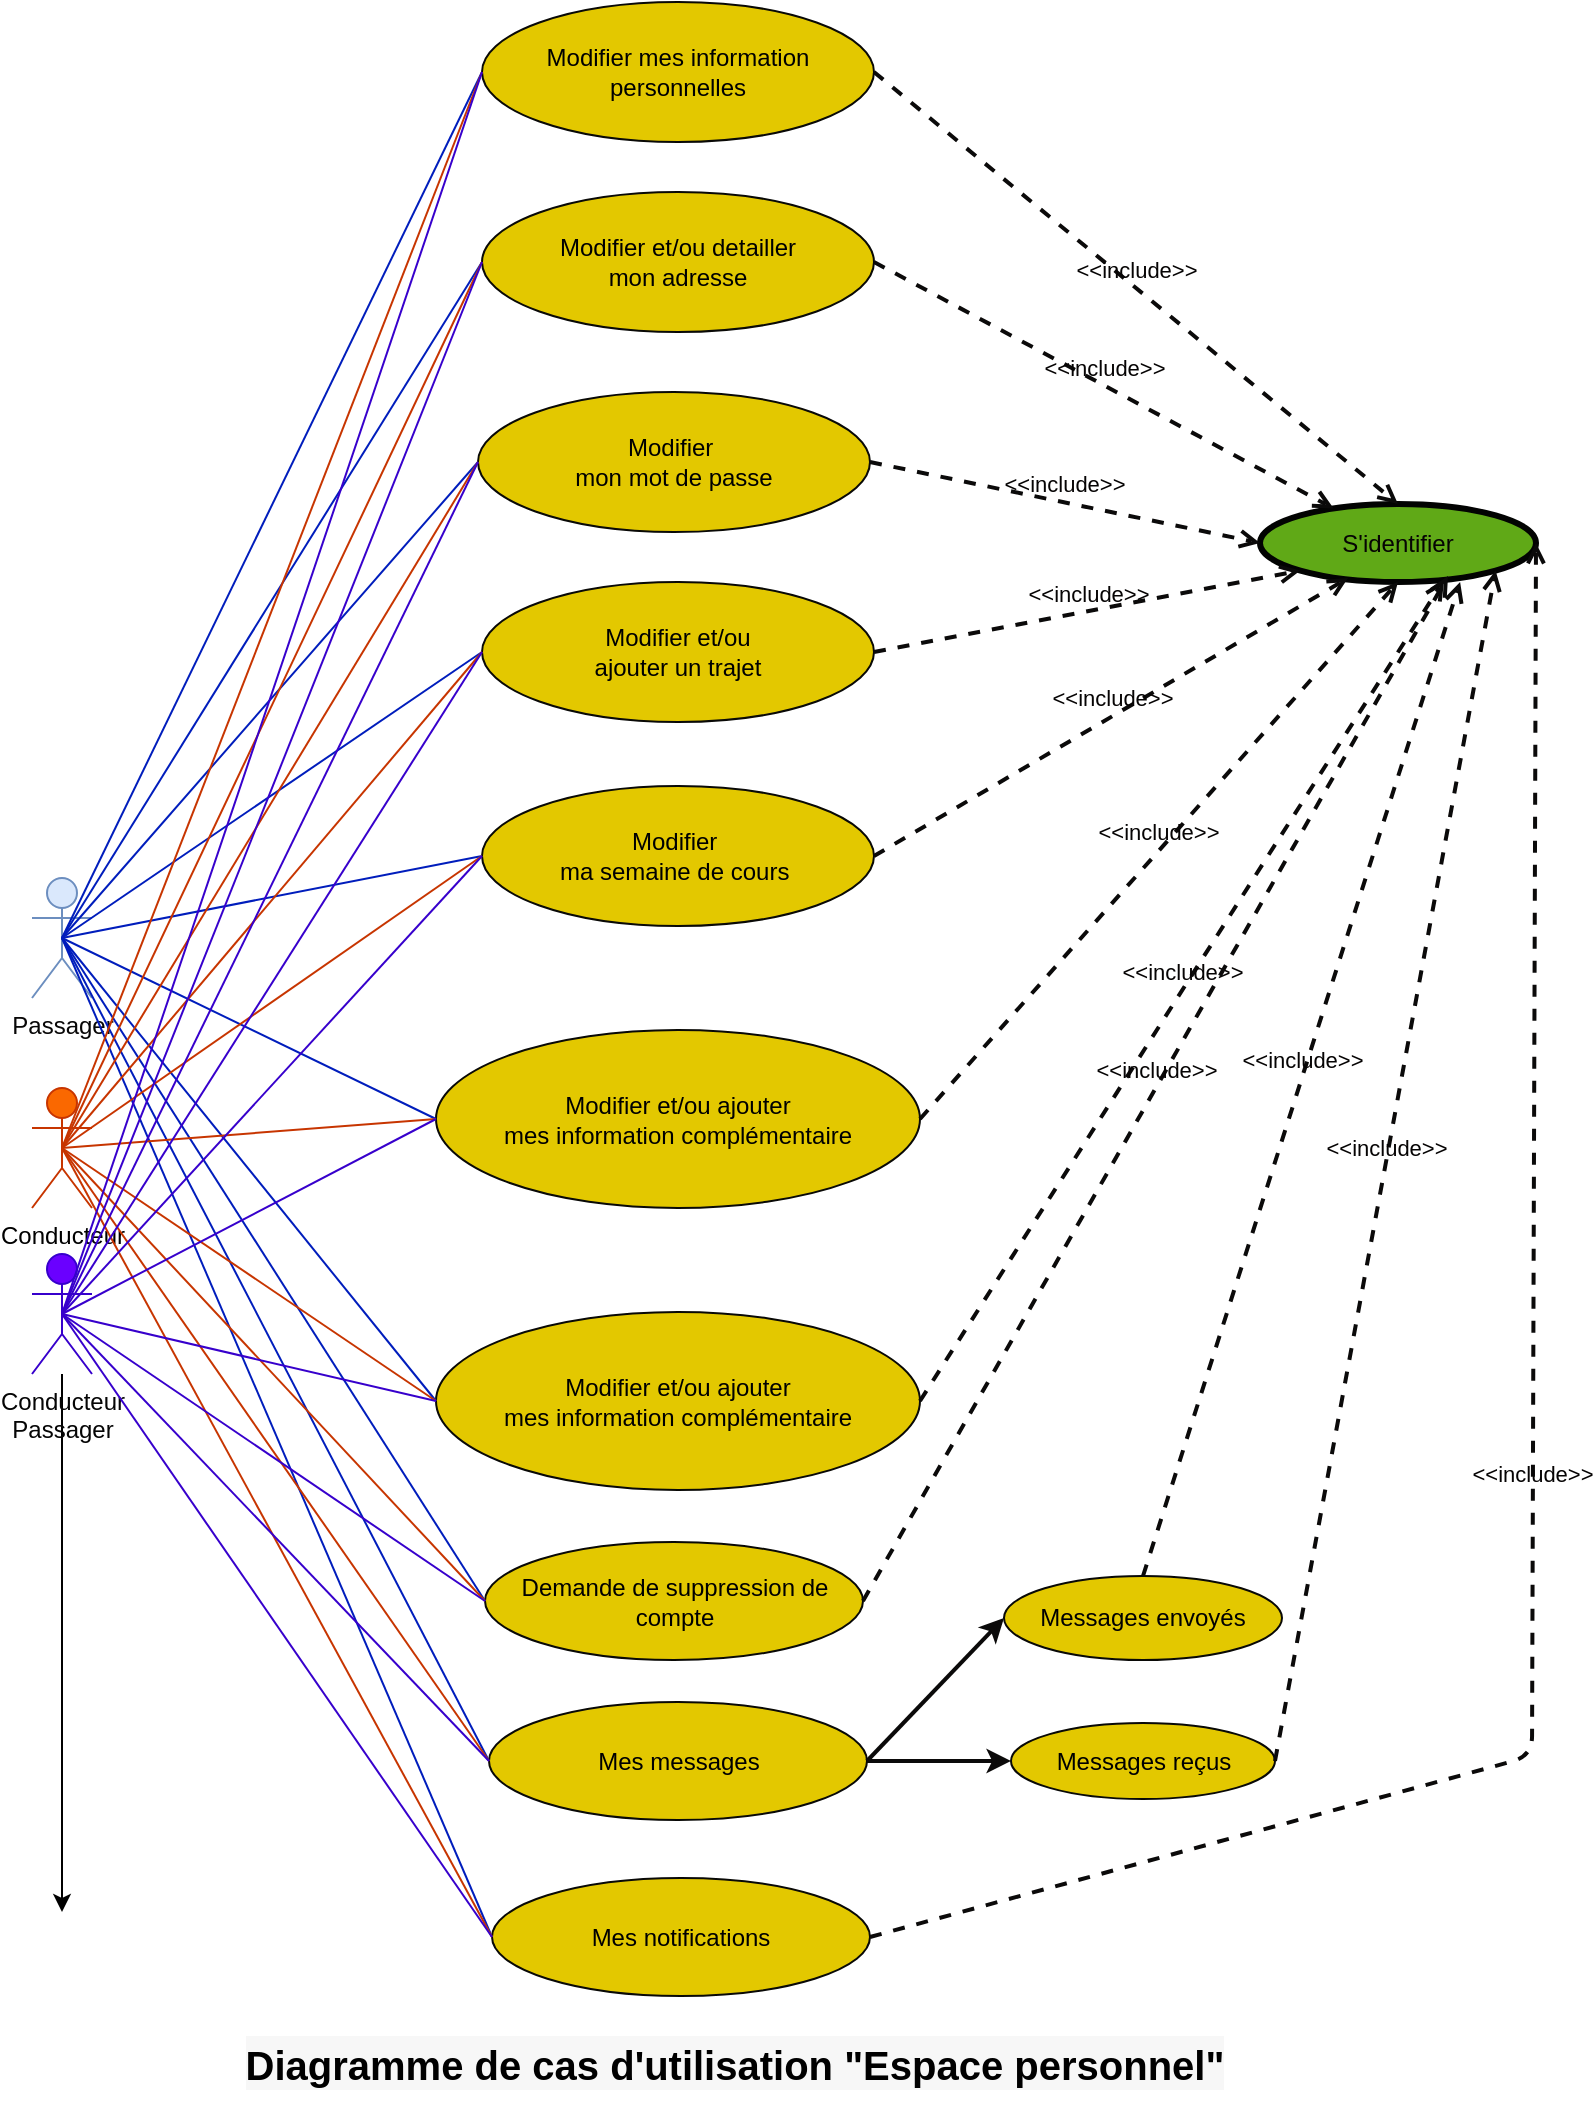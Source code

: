 <mxfile>
    <diagram id="Nq-Xj2GlhVK1VLUj7BNs" name="Page-1">
        <mxGraphModel dx="949" dy="612" grid="0" gridSize="10" guides="1" tooltips="1" connect="1" arrows="1" fold="1" page="1" pageScale="1" pageWidth="850" pageHeight="1100" background="#ffffff" math="0" shadow="0">
            <root>
                <mxCell id="0"/>
                <mxCell id="1" parent="0"/>
                <mxCell id="2" value="Passager" style="shape=umlActor;verticalLabelPosition=bottom;verticalAlign=top;html=1;fillColor=#dae8fc;strokeColor=#6c8ebf;fontColor=#080707;" parent="1" vertex="1">
                    <mxGeometry x="62" y="470" width="30" height="60" as="geometry"/>
                </mxCell>
                <mxCell id="3" value="Conducteur" style="shape=umlActor;verticalLabelPosition=bottom;verticalAlign=top;html=1;fillColor=#fa6800;strokeColor=#C73500;fontColor=#000000;" parent="1" vertex="1">
                    <mxGeometry x="62" y="575" width="30" height="60" as="geometry"/>
                </mxCell>
                <mxCell id="5" value="Modifier mes information personnelles" style="ellipse;whiteSpace=wrap;html=1;fillColor=#e3c800;strokeColor=#090906;fontColor=#000000;" parent="1" vertex="1">
                    <mxGeometry x="287" y="32" width="196" height="70" as="geometry"/>
                </mxCell>
                <mxCell id="7" value="Modifier et/ou &lt;br&gt;ajouter un trajet" style="ellipse;whiteSpace=wrap;html=1;fillColor=#e3c800;strokeColor=#090906;fontColor=#000000;" parent="1" vertex="1">
                    <mxGeometry x="287" y="322" width="196" height="70" as="geometry"/>
                </mxCell>
                <mxCell id="8" value="Modifier et/ou detailler&lt;br&gt;mon adresse" style="ellipse;whiteSpace=wrap;html=1;fillColor=#e3c800;strokeColor=#090906;fontColor=#000000;" parent="1" vertex="1">
                    <mxGeometry x="287" y="127" width="196" height="70" as="geometry"/>
                </mxCell>
                <mxCell id="9" value="Modifier&amp;nbsp;&lt;br&gt;mon mot de passe" style="ellipse;whiteSpace=wrap;html=1;fillColor=#e3c800;strokeColor=#090906;fontColor=#000000;" parent="1" vertex="1">
                    <mxGeometry x="285" y="227" width="196" height="70" as="geometry"/>
                </mxCell>
                <mxCell id="10" value="Modifier&amp;nbsp;&lt;br&gt;ma semaine de cours&amp;nbsp;" style="ellipse;whiteSpace=wrap;html=1;fillColor=#e3c800;strokeColor=#090906;fontColor=#000000;" parent="1" vertex="1">
                    <mxGeometry x="287" y="424" width="196" height="70" as="geometry"/>
                </mxCell>
                <mxCell id="11" value="Modifier et/ou ajouter&lt;br&gt;mes information complémentaire" style="ellipse;whiteSpace=wrap;html=1;fillColor=#e3c800;strokeColor=#090906;fontColor=#000000;" parent="1" vertex="1">
                    <mxGeometry x="264" y="546" width="242" height="89" as="geometry"/>
                </mxCell>
                <mxCell id="12" value="Modifier et/ou ajouter&lt;br&gt;mes information complémentaire" style="ellipse;whiteSpace=wrap;html=1;fillColor=#e3c800;strokeColor=#090906;fontColor=#000000;" parent="1" vertex="1">
                    <mxGeometry x="264" y="687" width="242" height="89" as="geometry"/>
                </mxCell>
                <mxCell id="13" value="Demande de suppression de compte" style="ellipse;whiteSpace=wrap;html=1;fillColor=#e3c800;strokeColor=#090906;fontColor=#000000;" parent="1" vertex="1">
                    <mxGeometry x="288.5" y="802" width="189" height="59" as="geometry"/>
                </mxCell>
                <mxCell id="14" value="Mes messages" style="ellipse;whiteSpace=wrap;html=1;fillColor=#e3c800;strokeColor=#090906;fontColor=#000000;" parent="1" vertex="1">
                    <mxGeometry x="290.5" y="882" width="189" height="59" as="geometry"/>
                </mxCell>
                <mxCell id="15" value="Messages envoyés" style="ellipse;whiteSpace=wrap;html=1;fillColor=#e3c800;strokeColor=#090906;fontColor=#000000;" parent="1" vertex="1">
                    <mxGeometry x="548" y="819" width="139" height="42" as="geometry"/>
                </mxCell>
                <mxCell id="16" value="Messages reçus" style="ellipse;whiteSpace=wrap;html=1;fillColor=#e3c800;strokeColor=#090906;fontColor=#000000;" parent="1" vertex="1">
                    <mxGeometry x="551.5" y="892.5" width="132" height="38" as="geometry"/>
                </mxCell>
                <mxCell id="17" value="Mes notifications" style="ellipse;whiteSpace=wrap;html=1;fillColor=#e3c800;strokeColor=#090906;fontColor=#000000;" parent="1" vertex="1">
                    <mxGeometry x="292" y="970" width="189" height="59" as="geometry"/>
                </mxCell>
                <mxCell id="19" value="S'identifier" style="ellipse;whiteSpace=wrap;html=1;fillColor=#60a917;strokeColor=#020302;fontColor=#060404;strokeWidth=3;" parent="1" vertex="1">
                    <mxGeometry x="676" y="283" width="138" height="39" as="geometry"/>
                </mxCell>
                <mxCell id="20" value="" style="endArrow=none;html=1;fontColor=#060404;exitX=0.5;exitY=0.5;exitDx=0;exitDy=0;exitPerimeter=0;entryX=0;entryY=0.5;entryDx=0;entryDy=0;fillColor=#0050ef;strokeColor=#001DBC;" parent="1" source="2" target="5" edge="1">
                    <mxGeometry width="50" height="50" relative="1" as="geometry">
                        <mxPoint x="77" y="226" as="sourcePoint"/>
                        <mxPoint x="325" y="182" as="targetPoint"/>
                    </mxGeometry>
                </mxCell>
                <mxCell id="21" value="" style="endArrow=none;html=1;fontColor=#060404;exitX=0.5;exitY=0.5;exitDx=0;exitDy=0;exitPerimeter=0;entryX=0;entryY=0.5;entryDx=0;entryDy=0;fillColor=#0050ef;strokeColor=#001DBC;" parent="1" source="2" target="8" edge="1">
                    <mxGeometry width="50" height="50" relative="1" as="geometry">
                        <mxPoint x="87" y="236" as="sourcePoint"/>
                        <mxPoint x="335" y="192" as="targetPoint"/>
                    </mxGeometry>
                </mxCell>
                <mxCell id="22" value="" style="endArrow=none;html=1;fontColor=#060404;exitX=0.5;exitY=0.5;exitDx=0;exitDy=0;exitPerimeter=0;entryX=0;entryY=0.5;entryDx=0;entryDy=0;fillColor=#0050ef;strokeColor=#001DBC;" parent="1" source="2" target="9" edge="1">
                    <mxGeometry width="50" height="50" relative="1" as="geometry">
                        <mxPoint x="97" y="246" as="sourcePoint"/>
                        <mxPoint x="345" y="202" as="targetPoint"/>
                    </mxGeometry>
                </mxCell>
                <mxCell id="23" value="" style="endArrow=none;html=1;fontColor=#060404;exitX=0.5;exitY=0.5;exitDx=0;exitDy=0;exitPerimeter=0;entryX=0;entryY=0.5;entryDx=0;entryDy=0;fillColor=#0050ef;strokeColor=#001DBC;" parent="1" source="2" target="7" edge="1">
                    <mxGeometry width="50" height="50" relative="1" as="geometry">
                        <mxPoint x="107" y="256" as="sourcePoint"/>
                        <mxPoint x="355" y="212" as="targetPoint"/>
                    </mxGeometry>
                </mxCell>
                <mxCell id="24" value="" style="endArrow=none;html=1;fontColor=#060404;exitX=0.5;exitY=0.5;exitDx=0;exitDy=0;exitPerimeter=0;entryX=0;entryY=0.5;entryDx=0;entryDy=0;fillColor=#0050ef;strokeColor=#001DBC;" parent="1" source="2" target="10" edge="1">
                    <mxGeometry width="50" height="50" relative="1" as="geometry">
                        <mxPoint x="117" y="266" as="sourcePoint"/>
                        <mxPoint x="365" y="222" as="targetPoint"/>
                    </mxGeometry>
                </mxCell>
                <mxCell id="25" value="" style="endArrow=none;html=1;fontColor=#060404;exitX=0.5;exitY=0.5;exitDx=0;exitDy=0;exitPerimeter=0;entryX=0;entryY=0.5;entryDx=0;entryDy=0;fillColor=#0050ef;strokeColor=#001DBC;" parent="1" source="2" target="11" edge="1">
                    <mxGeometry width="50" height="50" relative="1" as="geometry">
                        <mxPoint x="127" y="276" as="sourcePoint"/>
                        <mxPoint x="375" y="232" as="targetPoint"/>
                    </mxGeometry>
                </mxCell>
                <mxCell id="26" value="" style="endArrow=none;html=1;fontColor=#060404;exitX=0.5;exitY=0.5;exitDx=0;exitDy=0;exitPerimeter=0;entryX=0;entryY=0.5;entryDx=0;entryDy=0;fillColor=#0050ef;strokeColor=#001DBC;" parent="1" source="2" target="12" edge="1">
                    <mxGeometry width="50" height="50" relative="1" as="geometry">
                        <mxPoint x="137" y="286" as="sourcePoint"/>
                        <mxPoint x="385" y="242" as="targetPoint"/>
                    </mxGeometry>
                </mxCell>
                <mxCell id="27" value="" style="endArrow=none;html=1;fontColor=#060404;exitX=0.5;exitY=0.5;exitDx=0;exitDy=0;exitPerimeter=0;entryX=0;entryY=0.5;entryDx=0;entryDy=0;fillColor=#0050ef;strokeColor=#001DBC;" parent="1" source="2" target="13" edge="1">
                    <mxGeometry width="50" height="50" relative="1" as="geometry">
                        <mxPoint x="147" y="296" as="sourcePoint"/>
                        <mxPoint x="395" y="252" as="targetPoint"/>
                    </mxGeometry>
                </mxCell>
                <mxCell id="28" value="" style="endArrow=none;html=1;fontColor=#060404;exitX=0.5;exitY=0.5;exitDx=0;exitDy=0;exitPerimeter=0;entryX=0;entryY=0.5;entryDx=0;entryDy=0;fillColor=#0050ef;strokeColor=#001DBC;" parent="1" source="2" target="14" edge="1">
                    <mxGeometry width="50" height="50" relative="1" as="geometry">
                        <mxPoint x="59" y="786" as="sourcePoint"/>
                        <mxPoint x="307" y="742" as="targetPoint"/>
                    </mxGeometry>
                </mxCell>
                <mxCell id="29" value="" style="endArrow=none;html=1;fontColor=#060404;entryX=0;entryY=0.5;entryDx=0;entryDy=0;fillColor=#0050ef;strokeColor=#001DBC;exitX=0.5;exitY=0.5;exitDx=0;exitDy=0;exitPerimeter=0;" parent="1" source="2" target="17" edge="1">
                    <mxGeometry width="50" height="50" relative="1" as="geometry">
                        <mxPoint x="113" y="300" as="sourcePoint"/>
                        <mxPoint x="277" y="483" as="targetPoint"/>
                    </mxGeometry>
                </mxCell>
                <mxCell id="30" value="" style="endArrow=none;html=1;fontColor=#070303;exitX=0.5;exitY=0.5;exitDx=0;exitDy=0;exitPerimeter=0;fillColor=#fa6800;strokeColor=#C73500;entryX=0;entryY=0.5;entryDx=0;entryDy=0;" parent="1" source="3" target="5" edge="1">
                    <mxGeometry width="50" height="50" relative="1" as="geometry">
                        <mxPoint x="43" y="487" as="sourcePoint"/>
                        <mxPoint x="345.503" y="206.749" as="targetPoint"/>
                    </mxGeometry>
                </mxCell>
                <mxCell id="31" value="" style="endArrow=none;html=1;fontColor=#070303;exitX=0.5;exitY=0.5;exitDx=0;exitDy=0;exitPerimeter=0;fillColor=#fa6800;strokeColor=#C73500;entryX=0;entryY=0.5;entryDx=0;entryDy=0;" parent="1" source="3" target="8" edge="1">
                    <mxGeometry width="50" height="50" relative="1" as="geometry">
                        <mxPoint x="53" y="497" as="sourcePoint"/>
                        <mxPoint x="355.503" y="216.749" as="targetPoint"/>
                    </mxGeometry>
                </mxCell>
                <mxCell id="32" value="" style="endArrow=none;html=1;fontColor=#070303;exitX=0.5;exitY=0.5;exitDx=0;exitDy=0;exitPerimeter=0;fillColor=#fa6800;strokeColor=#C73500;entryX=0;entryY=0.5;entryDx=0;entryDy=0;" parent="1" source="3" target="9" edge="1">
                    <mxGeometry width="50" height="50" relative="1" as="geometry">
                        <mxPoint x="63" y="507" as="sourcePoint"/>
                        <mxPoint x="365.503" y="226.749" as="targetPoint"/>
                    </mxGeometry>
                </mxCell>
                <mxCell id="33" value="" style="endArrow=none;html=1;fontColor=#070303;exitX=0.5;exitY=0.5;exitDx=0;exitDy=0;exitPerimeter=0;fillColor=#fa6800;strokeColor=#C73500;entryX=0;entryY=0.5;entryDx=0;entryDy=0;" parent="1" source="3" target="7" edge="1">
                    <mxGeometry width="50" height="50" relative="1" as="geometry">
                        <mxPoint x="73" y="517" as="sourcePoint"/>
                        <mxPoint x="375.503" y="236.749" as="targetPoint"/>
                    </mxGeometry>
                </mxCell>
                <mxCell id="34" value="" style="endArrow=none;html=1;fontColor=#070303;exitX=0.5;exitY=0.5;exitDx=0;exitDy=0;exitPerimeter=0;fillColor=#fa6800;strokeColor=#C73500;entryX=0;entryY=0.5;entryDx=0;entryDy=0;" parent="1" source="3" target="10" edge="1">
                    <mxGeometry width="50" height="50" relative="1" as="geometry">
                        <mxPoint x="83" y="527" as="sourcePoint"/>
                        <mxPoint x="385.503" y="246.749" as="targetPoint"/>
                    </mxGeometry>
                </mxCell>
                <mxCell id="35" value="" style="endArrow=none;html=1;fontColor=#070303;exitX=0.5;exitY=0.5;exitDx=0;exitDy=0;exitPerimeter=0;fillColor=#fa6800;strokeColor=#C73500;entryX=0;entryY=0.5;entryDx=0;entryDy=0;" parent="1" source="3" target="11" edge="1">
                    <mxGeometry width="50" height="50" relative="1" as="geometry">
                        <mxPoint x="49" y="826.25" as="sourcePoint"/>
                        <mxPoint x="351.503" y="545.999" as="targetPoint"/>
                    </mxGeometry>
                </mxCell>
                <mxCell id="36" value="" style="endArrow=none;html=1;fontColor=#070303;exitX=0.5;exitY=0.5;exitDx=0;exitDy=0;exitPerimeter=0;fillColor=#fa6800;strokeColor=#C73500;entryX=0;entryY=0.5;entryDx=0;entryDy=0;" parent="1" source="3" target="12" edge="1">
                    <mxGeometry width="50" height="50" relative="1" as="geometry">
                        <mxPoint x="36" y="788.25" as="sourcePoint"/>
                        <mxPoint x="338.503" y="507.999" as="targetPoint"/>
                    </mxGeometry>
                </mxCell>
                <mxCell id="37" value="" style="endArrow=none;html=1;fontColor=#070303;exitX=0.5;exitY=0.5;exitDx=0;exitDy=0;exitPerimeter=0;fillColor=#fa6800;strokeColor=#C73500;entryX=0;entryY=0.5;entryDx=0;entryDy=0;" parent="1" source="3" target="13" edge="1">
                    <mxGeometry width="50" height="50" relative="1" as="geometry">
                        <mxPoint x="113" y="557" as="sourcePoint"/>
                        <mxPoint x="415.503" y="276.749" as="targetPoint"/>
                    </mxGeometry>
                </mxCell>
                <mxCell id="38" value="" style="endArrow=none;html=1;fontColor=#070303;exitX=0.5;exitY=0.5;exitDx=0;exitDy=0;exitPerimeter=0;fillColor=#fa6800;strokeColor=#C73500;entryX=0;entryY=0.5;entryDx=0;entryDy=0;" parent="1" source="3" target="14" edge="1">
                    <mxGeometry width="50" height="50" relative="1" as="geometry">
                        <mxPoint x="123" y="567" as="sourcePoint"/>
                        <mxPoint x="425.503" y="286.749" as="targetPoint"/>
                    </mxGeometry>
                </mxCell>
                <mxCell id="39" value="" style="endArrow=none;html=1;fontColor=#070303;exitX=0.5;exitY=0.5;exitDx=0;exitDy=0;exitPerimeter=0;fillColor=#fa6800;strokeColor=#C73500;entryX=0;entryY=0.5;entryDx=0;entryDy=0;" parent="1" source="3" target="17" edge="1">
                    <mxGeometry width="50" height="50" relative="1" as="geometry">
                        <mxPoint x="133" y="577" as="sourcePoint"/>
                        <mxPoint x="435.503" y="296.749" as="targetPoint"/>
                    </mxGeometry>
                </mxCell>
                <mxCell id="42" value="" style="edgeStyle=none;html=1;" parent="1" source="40" edge="1">
                    <mxGeometry relative="1" as="geometry">
                        <mxPoint x="77" y="987" as="targetPoint"/>
                    </mxGeometry>
                </mxCell>
                <mxCell id="40" value="Conducteur&lt;br&gt;Passager" style="shape=umlActor;verticalLabelPosition=bottom;verticalAlign=top;html=1;fillColor=#6a00ff;strokeColor=#3700CC;fontColor=#050505;" parent="1" vertex="1">
                    <mxGeometry x="62" y="658" width="30" height="60" as="geometry"/>
                </mxCell>
                <mxCell id="44" value="" style="endArrow=none;html=1;fontColor=#070303;exitX=0.5;exitY=0.5;exitDx=0;exitDy=0;exitPerimeter=0;fillColor=#6a00ff;strokeColor=#3700CC;entryX=0;entryY=0.5;entryDx=0;entryDy=0;" parent="1" source="40" target="5" edge="1">
                    <mxGeometry width="50" height="50" relative="1" as="geometry">
                        <mxPoint x="546" y="498" as="sourcePoint"/>
                        <mxPoint x="761" y="892.5" as="targetPoint"/>
                    </mxGeometry>
                </mxCell>
                <mxCell id="45" value="" style="endArrow=none;html=1;fontColor=#070303;exitX=0.5;exitY=0.5;exitDx=0;exitDy=0;exitPerimeter=0;fillColor=#6a00ff;strokeColor=#3700CC;entryX=0;entryY=0.5;entryDx=0;entryDy=0;" parent="1" source="40" target="8" edge="1">
                    <mxGeometry width="50" height="50" relative="1" as="geometry">
                        <mxPoint x="139" y="919" as="sourcePoint"/>
                        <mxPoint x="349" y="109" as="targetPoint"/>
                    </mxGeometry>
                </mxCell>
                <mxCell id="46" value="" style="endArrow=none;html=1;fontColor=#070303;exitX=0.5;exitY=0.5;exitDx=0;exitDy=0;exitPerimeter=0;fillColor=#6a00ff;strokeColor=#3700CC;entryX=0;entryY=0.5;entryDx=0;entryDy=0;" parent="1" source="40" target="9" edge="1">
                    <mxGeometry width="50" height="50" relative="1" as="geometry">
                        <mxPoint x="427" y="907" as="sourcePoint"/>
                        <mxPoint x="569" y="469" as="targetPoint"/>
                    </mxGeometry>
                </mxCell>
                <mxCell id="47" value="" style="endArrow=none;html=1;fontColor=#070303;exitX=0.5;exitY=0.5;exitDx=0;exitDy=0;exitPerimeter=0;fillColor=#6a00ff;strokeColor=#3700CC;entryX=0;entryY=0.5;entryDx=0;entryDy=0;" parent="1" source="40" target="7" edge="1">
                    <mxGeometry width="50" height="50" relative="1" as="geometry">
                        <mxPoint x="437" y="917" as="sourcePoint"/>
                        <mxPoint x="579" y="479" as="targetPoint"/>
                    </mxGeometry>
                </mxCell>
                <mxCell id="48" value="" style="endArrow=none;html=1;fontColor=#070303;exitX=0.5;exitY=0.5;exitDx=0;exitDy=0;exitPerimeter=0;fillColor=#6a00ff;strokeColor=#3700CC;entryX=0;entryY=0.5;entryDx=0;entryDy=0;" parent="1" source="40" target="10" edge="1">
                    <mxGeometry width="50" height="50" relative="1" as="geometry">
                        <mxPoint x="447" y="927" as="sourcePoint"/>
                        <mxPoint x="589" y="489" as="targetPoint"/>
                    </mxGeometry>
                </mxCell>
                <mxCell id="49" value="" style="endArrow=none;html=1;fontColor=#070303;exitX=0.5;exitY=0.5;exitDx=0;exitDy=0;exitPerimeter=0;fillColor=#6a00ff;strokeColor=#3700CC;entryX=0;entryY=0.5;entryDx=0;entryDy=0;" parent="1" source="40" target="11" edge="1">
                    <mxGeometry width="50" height="50" relative="1" as="geometry">
                        <mxPoint x="457" y="937" as="sourcePoint"/>
                        <mxPoint x="599" y="499" as="targetPoint"/>
                    </mxGeometry>
                </mxCell>
                <mxCell id="50" value="" style="endArrow=none;html=1;fontColor=#070303;exitX=0.5;exitY=0.5;exitDx=0;exitDy=0;exitPerimeter=0;fillColor=#6a00ff;strokeColor=#3700CC;entryX=0;entryY=0.5;entryDx=0;entryDy=0;" parent="1" source="40" target="12" edge="1">
                    <mxGeometry width="50" height="50" relative="1" as="geometry">
                        <mxPoint x="467" y="947" as="sourcePoint"/>
                        <mxPoint x="609" y="509" as="targetPoint"/>
                    </mxGeometry>
                </mxCell>
                <mxCell id="51" value="" style="endArrow=none;html=1;fontColor=#070303;exitX=0.5;exitY=0.5;exitDx=0;exitDy=0;exitPerimeter=0;fillColor=#6a00ff;strokeColor=#3700CC;entryX=0;entryY=0.5;entryDx=0;entryDy=0;" parent="1" source="40" target="13" edge="1">
                    <mxGeometry width="50" height="50" relative="1" as="geometry">
                        <mxPoint x="477" y="957" as="sourcePoint"/>
                        <mxPoint x="619" y="519" as="targetPoint"/>
                    </mxGeometry>
                </mxCell>
                <mxCell id="52" value="" style="endArrow=none;html=1;fontColor=#070303;exitX=0.5;exitY=0.5;exitDx=0;exitDy=0;exitPerimeter=0;fillColor=#6a00ff;strokeColor=#3700CC;entryX=0;entryY=0.5;entryDx=0;entryDy=0;" parent="1" source="40" target="14" edge="1">
                    <mxGeometry width="50" height="50" relative="1" as="geometry">
                        <mxPoint x="87" y="887" as="sourcePoint"/>
                        <mxPoint x="298.5" y="841.5" as="targetPoint"/>
                    </mxGeometry>
                </mxCell>
                <mxCell id="53" value="" style="endArrow=none;html=1;fontColor=#070303;exitX=0.5;exitY=0.5;exitDx=0;exitDy=0;exitPerimeter=0;fillColor=#6a00ff;strokeColor=#3700CC;entryX=0;entryY=0.5;entryDx=0;entryDy=0;" parent="1" source="40" target="17" edge="1">
                    <mxGeometry width="50" height="50" relative="1" as="geometry">
                        <mxPoint x="97" y="897" as="sourcePoint"/>
                        <mxPoint x="308.5" y="851.5" as="targetPoint"/>
                    </mxGeometry>
                </mxCell>
                <mxCell id="54" value="" style="endArrow=classic;html=1;fontColor=#060404;exitX=1;exitY=0.5;exitDx=0;exitDy=0;entryX=0;entryY=0.5;entryDx=0;entryDy=0;strokeColor=#0b0a0a;strokeWidth=2;" parent="1" source="14" target="15" edge="1">
                    <mxGeometry width="50" height="50" relative="1" as="geometry">
                        <mxPoint x="496" y="847" as="sourcePoint"/>
                        <mxPoint x="578.503" y="703.749" as="targetPoint"/>
                    </mxGeometry>
                </mxCell>
                <mxCell id="55" value="" style="endArrow=classic;html=1;fontColor=#060404;exitX=1;exitY=0.5;exitDx=0;exitDy=0;entryX=0;entryY=0.5;entryDx=0;entryDy=0;strokeColor=#0b0a0a;strokeWidth=2;" parent="1" source="14" target="16" edge="1">
                    <mxGeometry width="50" height="50" relative="1" as="geometry">
                        <mxPoint x="604.5" y="756.25" as="sourcePoint"/>
                        <mxPoint x="687.003" y="612.999" as="targetPoint"/>
                    </mxGeometry>
                </mxCell>
                <mxCell id="56" value="&amp;lt;&amp;lt;include&amp;gt;&amp;gt;" style="html=1;verticalAlign=bottom;labelBackgroundColor=none;endArrow=open;endFill=0;dashed=1;strokeColor=#0b0a0a;strokeWidth=2;fontColor=#060404;exitX=1;exitY=0.5;exitDx=0;exitDy=0;entryX=0.5;entryY=0;entryDx=0;entryDy=0;" parent="1" source="5" target="19" edge="1">
                    <mxGeometry width="160" relative="1" as="geometry">
                        <mxPoint x="705.928" y="272" as="sourcePoint"/>
                        <mxPoint x="749" y="424" as="targetPoint"/>
                    </mxGeometry>
                </mxCell>
                <mxCell id="57" value="&amp;lt;&amp;lt;include&amp;gt;&amp;gt;" style="html=1;verticalAlign=bottom;labelBackgroundColor=none;endArrow=open;endFill=0;dashed=1;strokeColor=#0b0a0a;strokeWidth=2;fontColor=#060404;exitX=1;exitY=0.5;exitDx=0;exitDy=0;" parent="1" source="8" target="19" edge="1">
                    <mxGeometry width="160" relative="1" as="geometry">
                        <mxPoint x="715.928" y="282" as="sourcePoint"/>
                        <mxPoint x="759" y="434" as="targetPoint"/>
                    </mxGeometry>
                </mxCell>
                <mxCell id="58" value="&amp;lt;&amp;lt;include&amp;gt;&amp;gt;" style="html=1;verticalAlign=bottom;labelBackgroundColor=none;endArrow=open;endFill=0;dashed=1;strokeColor=#0b0a0a;strokeWidth=2;fontColor=#060404;exitX=1;exitY=0.5;exitDx=0;exitDy=0;entryX=0;entryY=0.5;entryDx=0;entryDy=0;" parent="1" source="9" target="19" edge="1">
                    <mxGeometry width="160" relative="1" as="geometry">
                        <mxPoint x="725.928" y="292" as="sourcePoint"/>
                        <mxPoint x="769" y="444" as="targetPoint"/>
                    </mxGeometry>
                </mxCell>
                <mxCell id="59" value="&amp;lt;&amp;lt;include&amp;gt;&amp;gt;" style="html=1;verticalAlign=bottom;labelBackgroundColor=none;endArrow=open;endFill=0;dashed=1;strokeColor=#0b0a0a;strokeWidth=2;fontColor=#060404;exitX=1;exitY=0.5;exitDx=0;exitDy=0;entryX=0;entryY=1;entryDx=0;entryDy=0;" parent="1" source="7" target="19" edge="1">
                    <mxGeometry width="160" relative="1" as="geometry">
                        <mxPoint x="735.928" y="302" as="sourcePoint"/>
                        <mxPoint x="779" y="454" as="targetPoint"/>
                    </mxGeometry>
                </mxCell>
                <mxCell id="60" value="&amp;lt;&amp;lt;include&amp;gt;&amp;gt;" style="html=1;verticalAlign=bottom;labelBackgroundColor=none;endArrow=open;endFill=0;dashed=1;strokeColor=#0b0a0a;strokeWidth=2;fontColor=#060404;exitX=1;exitY=0.5;exitDx=0;exitDy=0;entryX=0.319;entryY=0.949;entryDx=0;entryDy=0;entryPerimeter=0;" parent="1" source="10" target="19" edge="1">
                    <mxGeometry width="160" relative="1" as="geometry">
                        <mxPoint x="745.928" y="312" as="sourcePoint"/>
                        <mxPoint x="789" y="464" as="targetPoint"/>
                    </mxGeometry>
                </mxCell>
                <mxCell id="61" value="&amp;lt;&amp;lt;include&amp;gt;&amp;gt;" style="html=1;verticalAlign=bottom;labelBackgroundColor=none;endArrow=open;endFill=0;dashed=1;strokeColor=#0b0a0a;strokeWidth=2;fontColor=#060404;exitX=1;exitY=0.5;exitDx=0;exitDy=0;entryX=0.5;entryY=1;entryDx=0;entryDy=0;" parent="1" source="11" target="19" edge="1">
                    <mxGeometry width="160" relative="1" as="geometry">
                        <mxPoint x="755.928" y="322" as="sourcePoint"/>
                        <mxPoint x="799" y="474" as="targetPoint"/>
                    </mxGeometry>
                </mxCell>
                <mxCell id="62" value="&amp;lt;&amp;lt;include&amp;gt;&amp;gt;" style="html=1;verticalAlign=bottom;labelBackgroundColor=none;endArrow=open;endFill=0;dashed=1;strokeColor=#0b0a0a;strokeWidth=2;fontColor=#060404;exitX=0.5;exitY=0;exitDx=0;exitDy=0;entryX=0.725;entryY=1;entryDx=0;entryDy=0;entryPerimeter=0;" parent="1" source="15" target="19" edge="1">
                    <mxGeometry width="160" relative="1" as="geometry">
                        <mxPoint x="686.998" y="555" as="sourcePoint"/>
                        <mxPoint x="730.07" y="707" as="targetPoint"/>
                    </mxGeometry>
                </mxCell>
                <mxCell id="63" value="&amp;lt;&amp;lt;include&amp;gt;&amp;gt;" style="html=1;verticalAlign=bottom;labelBackgroundColor=none;endArrow=open;endFill=0;dashed=1;strokeColor=#0b0a0a;strokeWidth=2;fontColor=#060404;exitX=1;exitY=0.5;exitDx=0;exitDy=0;entryX=0.667;entryY=0.974;entryDx=0;entryDy=0;entryPerimeter=0;" parent="1" source="12" target="19" edge="1">
                    <mxGeometry width="160" relative="1" as="geometry">
                        <mxPoint x="775.928" y="342" as="sourcePoint"/>
                        <mxPoint x="819" y="494" as="targetPoint"/>
                    </mxGeometry>
                </mxCell>
                <mxCell id="64" value="&amp;lt;&amp;lt;include&amp;gt;&amp;gt;" style="html=1;verticalAlign=bottom;labelBackgroundColor=none;endArrow=open;endFill=0;dashed=1;strokeColor=#0b0a0a;strokeWidth=2;fontColor=#060404;exitX=1;exitY=0.5;exitDx=0;exitDy=0;entryX=1;entryY=1;entryDx=0;entryDy=0;" parent="1" source="16" target="19" edge="1">
                    <mxGeometry width="160" relative="1" as="geometry">
                        <mxPoint x="785.928" y="352" as="sourcePoint"/>
                        <mxPoint x="829" y="504" as="targetPoint"/>
                    </mxGeometry>
                </mxCell>
                <mxCell id="65" value="&amp;lt;&amp;lt;include&amp;gt;&amp;gt;" style="html=1;verticalAlign=bottom;labelBackgroundColor=none;endArrow=open;endFill=0;dashed=1;strokeColor=#0b0a0a;strokeWidth=2;fontColor=#060404;exitX=1;exitY=0.5;exitDx=0;exitDy=0;entryX=1;entryY=0.5;entryDx=0;entryDy=0;" parent="1" source="17" target="19" edge="1">
                    <mxGeometry width="160" relative="1" as="geometry">
                        <mxPoint x="712.998" y="879" as="sourcePoint"/>
                        <mxPoint x="756.07" y="1031" as="targetPoint"/>
                        <Array as="points">
                            <mxPoint x="812" y="909"/>
                        </Array>
                    </mxGeometry>
                </mxCell>
                <mxCell id="67" value="&lt;span style=&quot;background-color: rgb(247, 247, 247);&quot;&gt;&lt;span style=&quot;color: rgb(0, 0, 0); font-family: Calibri, sans-serif; font-size: 20px; text-align: start;&quot;&gt;Diagramme de cas d'utilisation &quot;Espace personnel&lt;/span&gt;&lt;span style=&quot;color: rgb(0, 0, 0); font-family: Calibri, sans-serif; font-size: 20px; text-align: start;&quot;&gt;&quot;&lt;/span&gt;&lt;/span&gt;" style="text;strokeColor=none;fillColor=none;html=1;fontSize=24;fontStyle=1;verticalAlign=middle;align=center;fontColor=#070303;" parent="1" vertex="1">
                    <mxGeometry x="166" y="1039" width="493" height="47" as="geometry"/>
                </mxCell>
                <mxCell id="68" value="&amp;lt;&amp;lt;include&amp;gt;&amp;gt;" style="html=1;verticalAlign=bottom;labelBackgroundColor=none;endArrow=open;endFill=0;dashed=1;strokeColor=#0b0a0a;strokeWidth=2;fontColor=#060404;exitX=1;exitY=0.5;exitDx=0;exitDy=0;" edge="1" parent="1" source="13">
                    <mxGeometry width="160" relative="1" as="geometry">
                        <mxPoint x="481.0" y="816" as="sourcePoint"/>
                        <mxPoint x="770" y="319" as="targetPoint"/>
                    </mxGeometry>
                </mxCell>
            </root>
        </mxGraphModel>
    </diagram>
</mxfile>